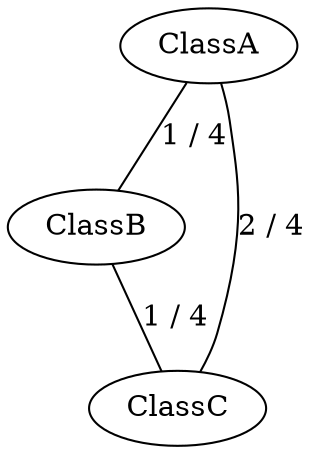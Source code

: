 graph Couplage {
  ClassA -- ClassB [label="1 / 4"];
  ClassA -- ClassC [label="2 / 4"];
  ClassB -- ClassC [label="1 / 4"];
}

